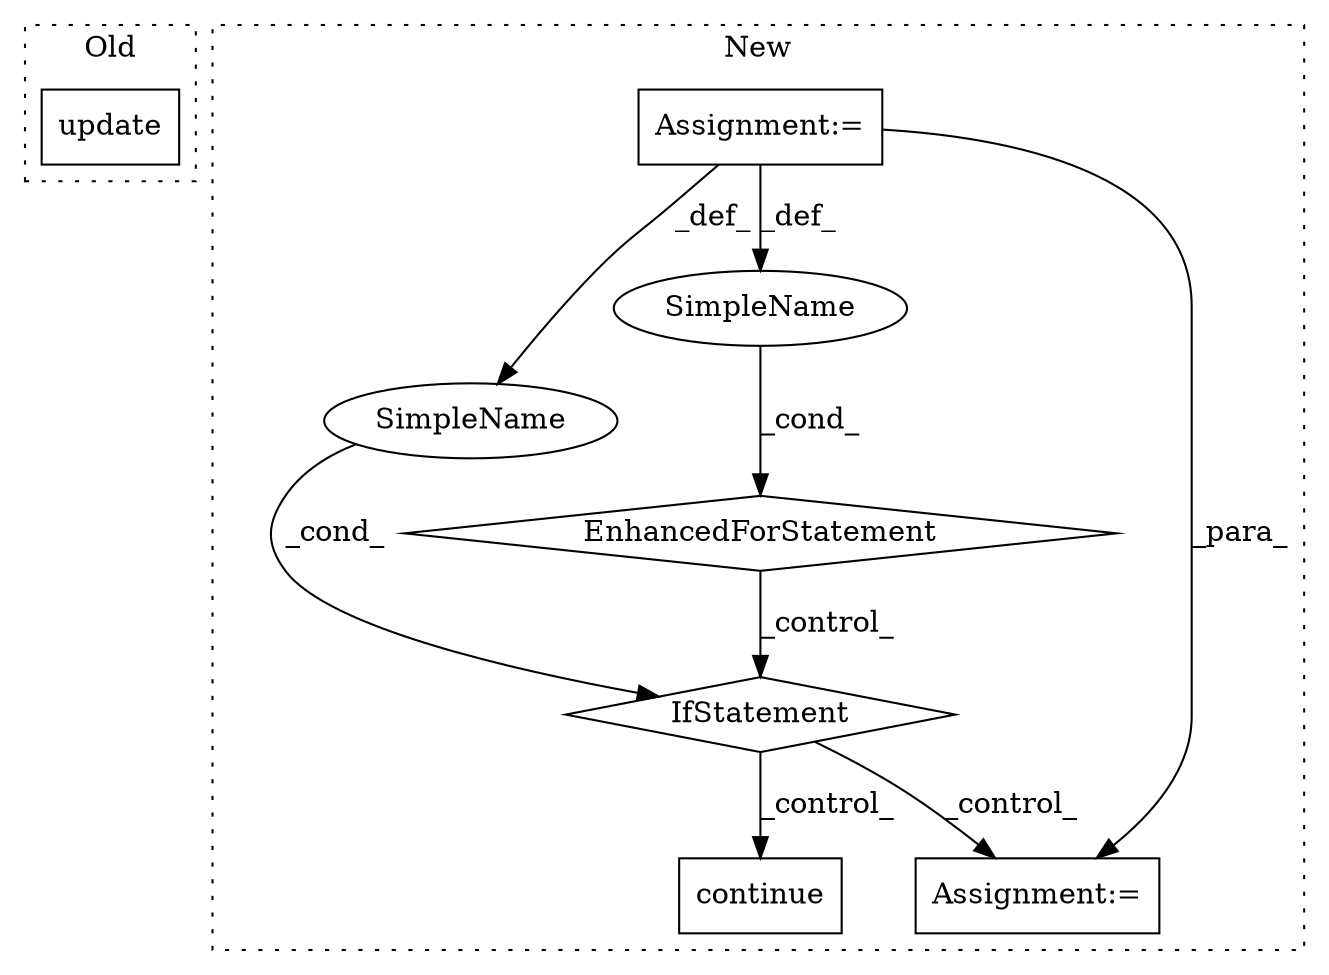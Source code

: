digraph G {
subgraph cluster0 {
1 [label="update" a="32" s="12259,12290" l="7,1" shape="box"];
label = "Old";
style="dotted";
}
subgraph cluster1 {
2 [label="continue" a="18" s="12385" l="9" shape="box"];
3 [label="IfStatement" a="25" s="12322,12369" l="14,2" shape="diamond"];
4 [label="SimpleName" a="42" s="" l="" shape="ellipse"];
5 [label="SimpleName" a="42" s="12281" l="8" shape="ellipse"];
6 [label="Assignment:=" a="7" s="12198,12308" l="79,2" shape="box"];
7 [label="Assignment:=" a="7" s="12816" l="1" shape="box"];
8 [label="EnhancedForStatement" a="70" s="12198,12308" l="79,2" shape="diamond"];
label = "New";
style="dotted";
}
3 -> 2 [label="_control_"];
3 -> 7 [label="_control_"];
4 -> 3 [label="_cond_"];
5 -> 8 [label="_cond_"];
6 -> 5 [label="_def_"];
6 -> 7 [label="_para_"];
6 -> 4 [label="_def_"];
8 -> 3 [label="_control_"];
}